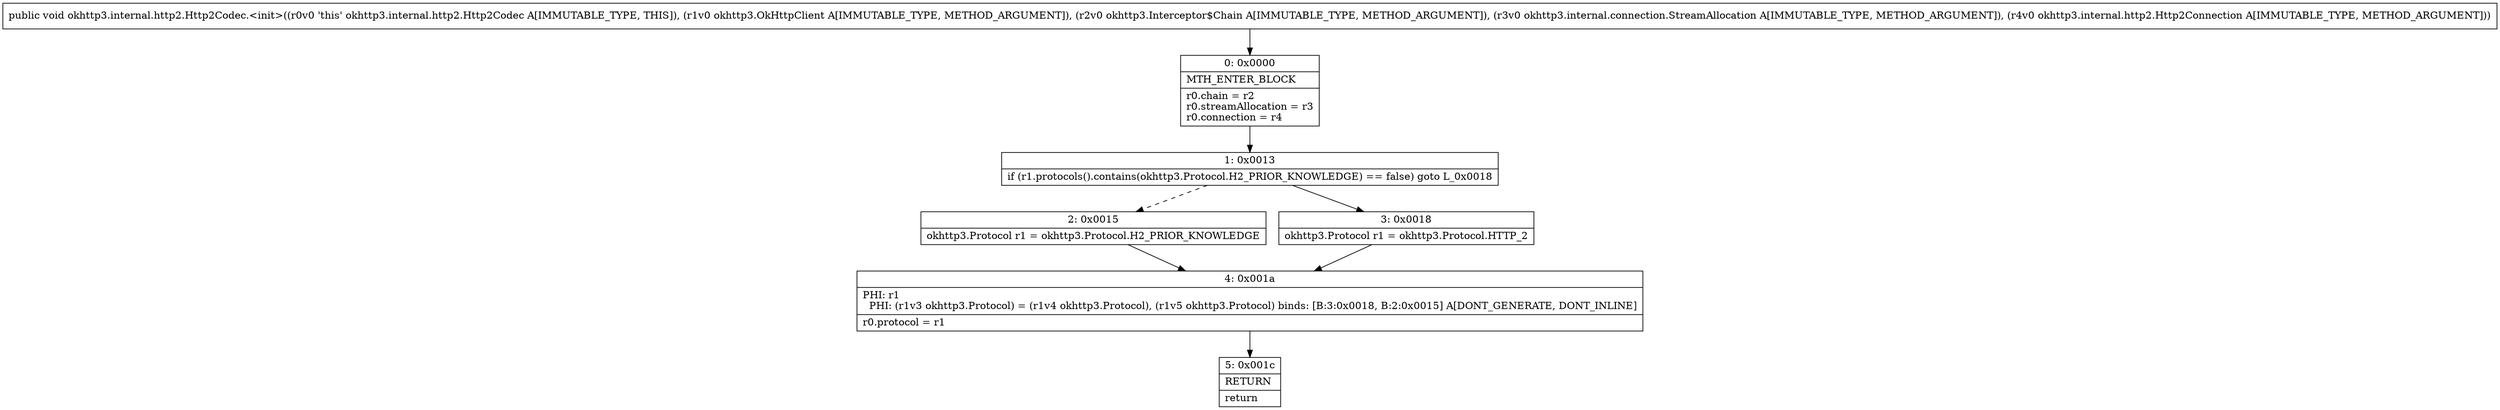 digraph "CFG forokhttp3.internal.http2.Http2Codec.\<init\>(Lokhttp3\/OkHttpClient;Lokhttp3\/Interceptor$Chain;Lokhttp3\/internal\/connection\/StreamAllocation;Lokhttp3\/internal\/http2\/Http2Connection;)V" {
Node_0 [shape=record,label="{0\:\ 0x0000|MTH_ENTER_BLOCK\l|r0.chain = r2\lr0.streamAllocation = r3\lr0.connection = r4\l}"];
Node_1 [shape=record,label="{1\:\ 0x0013|if (r1.protocols().contains(okhttp3.Protocol.H2_PRIOR_KNOWLEDGE) == false) goto L_0x0018\l}"];
Node_2 [shape=record,label="{2\:\ 0x0015|okhttp3.Protocol r1 = okhttp3.Protocol.H2_PRIOR_KNOWLEDGE\l}"];
Node_3 [shape=record,label="{3\:\ 0x0018|okhttp3.Protocol r1 = okhttp3.Protocol.HTTP_2\l}"];
Node_4 [shape=record,label="{4\:\ 0x001a|PHI: r1 \l  PHI: (r1v3 okhttp3.Protocol) = (r1v4 okhttp3.Protocol), (r1v5 okhttp3.Protocol) binds: [B:3:0x0018, B:2:0x0015] A[DONT_GENERATE, DONT_INLINE]\l|r0.protocol = r1\l}"];
Node_5 [shape=record,label="{5\:\ 0x001c|RETURN\l|return\l}"];
MethodNode[shape=record,label="{public void okhttp3.internal.http2.Http2Codec.\<init\>((r0v0 'this' okhttp3.internal.http2.Http2Codec A[IMMUTABLE_TYPE, THIS]), (r1v0 okhttp3.OkHttpClient A[IMMUTABLE_TYPE, METHOD_ARGUMENT]), (r2v0 okhttp3.Interceptor$Chain A[IMMUTABLE_TYPE, METHOD_ARGUMENT]), (r3v0 okhttp3.internal.connection.StreamAllocation A[IMMUTABLE_TYPE, METHOD_ARGUMENT]), (r4v0 okhttp3.internal.http2.Http2Connection A[IMMUTABLE_TYPE, METHOD_ARGUMENT])) }"];
MethodNode -> Node_0;
Node_0 -> Node_1;
Node_1 -> Node_2[style=dashed];
Node_1 -> Node_3;
Node_2 -> Node_4;
Node_3 -> Node_4;
Node_4 -> Node_5;
}

